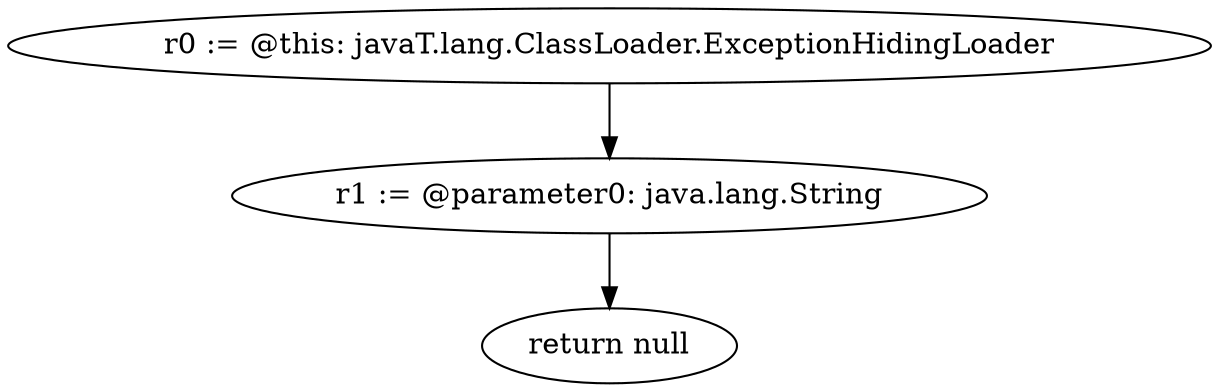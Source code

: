 digraph "unitGraph" {
    "r0 := @this: javaT.lang.ClassLoader.ExceptionHidingLoader"
    "r1 := @parameter0: java.lang.String"
    "return null"
    "r0 := @this: javaT.lang.ClassLoader.ExceptionHidingLoader"->"r1 := @parameter0: java.lang.String";
    "r1 := @parameter0: java.lang.String"->"return null";
}
